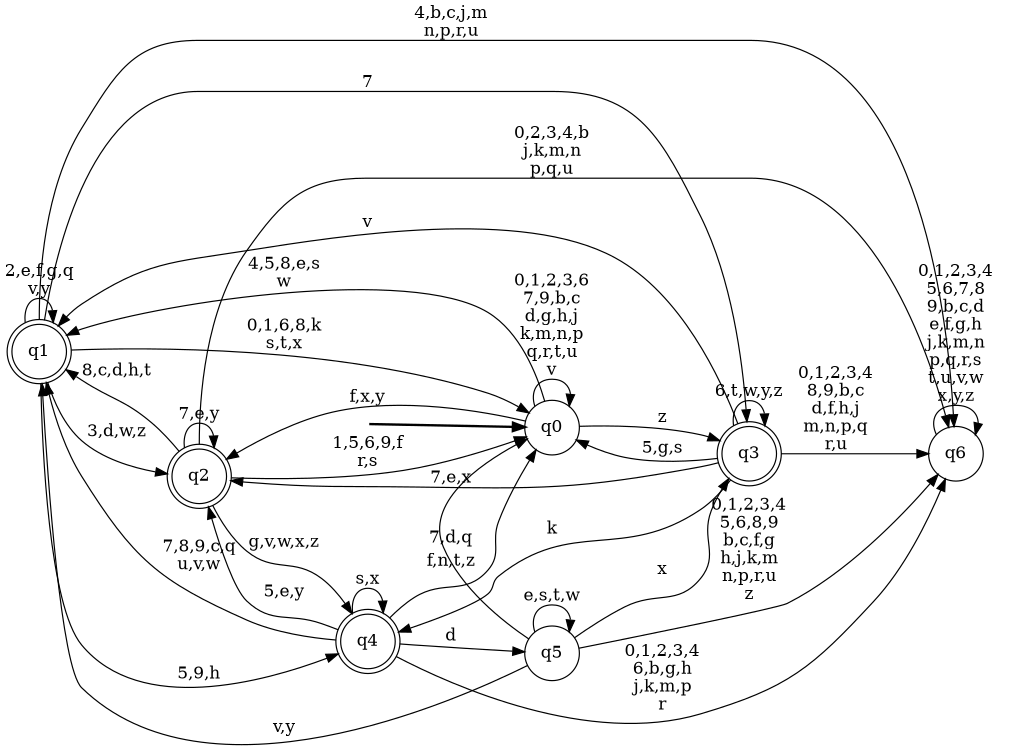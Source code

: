 digraph BlueStar {
__start0 [style = invis, shape = none, label = "", width = 0, height = 0];

rankdir=LR;
size="8,5";

s0 [style="filled", color="black", fillcolor="white" shape="circle", label="q0"];
s1 [style="rounded,filled", color="black", fillcolor="white" shape="doublecircle", label="q1"];
s2 [style="rounded,filled", color="black", fillcolor="white" shape="doublecircle", label="q2"];
s3 [style="rounded,filled", color="black", fillcolor="white" shape="doublecircle", label="q3"];
s4 [style="rounded,filled", color="black", fillcolor="white" shape="doublecircle", label="q4"];
s5 [style="filled", color="black", fillcolor="white" shape="circle", label="q5"];
s6 [style="filled", color="black", fillcolor="white" shape="circle", label="q6"];
subgraph cluster_main { 
	graph [pad=".75", ranksep="0.15", nodesep="0.15"];
	 style=invis; 
	__start0 -> s0 [penwidth=2];
}
s0 -> s0 [label="0,1,2,3,6\n7,9,b,c\nd,g,h,j\nk,m,n,p\nq,r,t,u\nv"];
s0 -> s1 [label="4,5,8,e,s\nw"];
s0 -> s2 [label="f,x,y"];
s0 -> s3 [label="z"];
s1 -> s0 [label="0,1,6,8,k\ns,t,x"];
s1 -> s1 [label="2,e,f,g,q\nv,y"];
s1 -> s2 [label="3,d,w,z"];
s1 -> s3 [label="7"];
s1 -> s4 [label="5,9,h"];
s1 -> s6 [label="4,b,c,j,m\nn,p,r,u"];
s2 -> s0 [label="1,5,6,9,f\nr,s"];
s2 -> s1 [label="8,c,d,h,t"];
s2 -> s2 [label="7,e,y"];
s2 -> s4 [label="g,v,w,x,z"];
s2 -> s6 [label="0,2,3,4,b\nj,k,m,n\np,q,u"];
s3 -> s0 [label="5,g,s"];
s3 -> s1 [label="v"];
s3 -> s2 [label="7,e,x"];
s3 -> s3 [label="6,t,w,y,z"];
s3 -> s4 [label="k"];
s3 -> s6 [label="0,1,2,3,4\n8,9,b,c\nd,f,h,j\nm,n,p,q\nr,u"];
s4 -> s0 [label="f,n,t,z"];
s4 -> s1 [label="7,8,9,c,q\nu,v,w"];
s4 -> s2 [label="5,e,y"];
s4 -> s4 [label="s,x"];
s4 -> s5 [label="d"];
s4 -> s6 [label="0,1,2,3,4\n6,b,g,h\nj,k,m,p\nr"];
s5 -> s0 [label="7,d,q"];
s5 -> s1 [label="v,y"];
s5 -> s3 [label="x"];
s5 -> s5 [label="e,s,t,w"];
s5 -> s6 [label="0,1,2,3,4\n5,6,8,9\nb,c,f,g\nh,j,k,m\nn,p,r,u\nz"];
s6 -> s6 [label="0,1,2,3,4\n5,6,7,8\n9,b,c,d\ne,f,g,h\nj,k,m,n\np,q,r,s\nt,u,v,w\nx,y,z"];

}